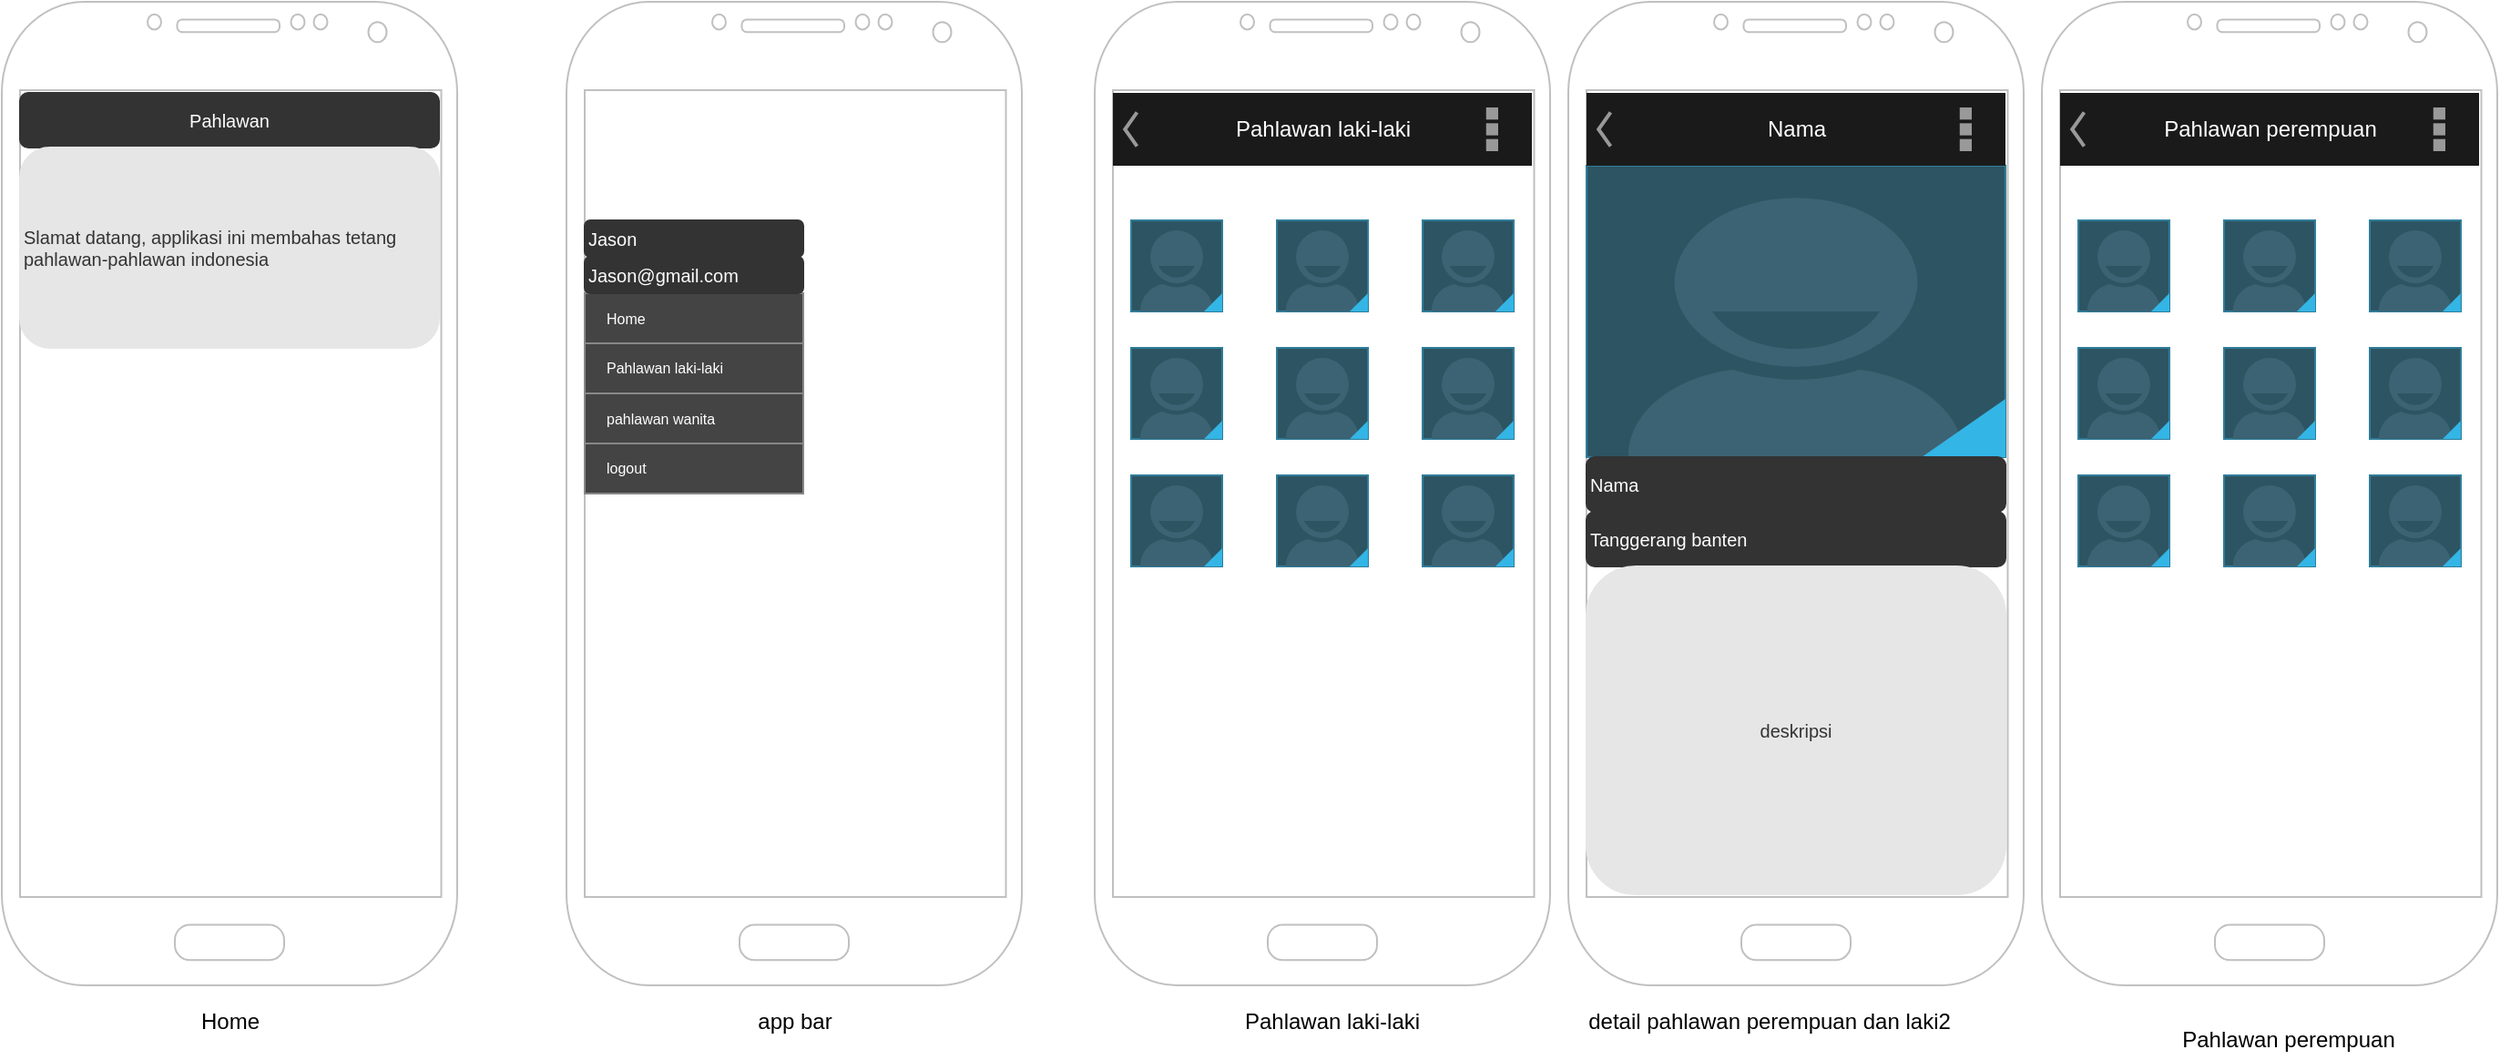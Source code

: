 <mxfile version="13.8.1" type="device"><diagram name="Page-1" id="74e2e168-ea6b-b213-b513-2b3c1d86103e"><mxGraphModel dx="1240" dy="2443" grid="1" gridSize="10" guides="1" tooltips="1" connect="1" arrows="1" fold="1" page="1" pageScale="1" pageWidth="1100" pageHeight="850" background="#ffffff" math="0" shadow="0"><root><mxCell id="0"/><mxCell id="1" parent="0"/><mxCell id="LKP0iykskeO1COp9MAZP-1" value="" style="verticalLabelPosition=bottom;verticalAlign=top;html=1;shadow=0;dashed=0;strokeWidth=1;shape=mxgraph.android.phone2;strokeColor=#c0c0c0;" vertex="1" parent="1"><mxGeometry x="20" y="-1700" width="250" height="540" as="geometry"/></mxCell><mxCell id="LKP0iykskeO1COp9MAZP-2" value="&lt;font color=&quot;#ffffff&quot;&gt;Pahlawan&lt;/font&gt;" style="rounded=1;html=1;shadow=0;dashed=0;whiteSpace=wrap;fontSize=10;fillColor=#333333;align=center;strokeColor=#333333;fontColor=#666666;" vertex="1" parent="1"><mxGeometry x="30" y="-1650" width="230" height="30" as="geometry"/></mxCell><mxCell id="LKP0iykskeO1COp9MAZP-3" value="Slamat datang, applikasi ini membahas tetang pahlawan-pahlawan indonesia&lt;br&gt;" style="rounded=1;html=1;shadow=0;dashed=0;whiteSpace=wrap;fontSize=10;fillColor=#E6E6E6;align=left;strokeColor=#E6E6E6;fontColor=#333333;" vertex="1" parent="1"><mxGeometry x="30" y="-1620" width="230" height="110" as="geometry"/></mxCell><mxCell id="LKP0iykskeO1COp9MAZP-4" value="" style="verticalLabelPosition=bottom;verticalAlign=top;html=1;shadow=0;dashed=0;strokeWidth=1;shape=mxgraph.android.phone2;strokeColor=#c0c0c0;" vertex="1" parent="1"><mxGeometry x="330" y="-1700" width="250" height="540" as="geometry"/></mxCell><mxCell id="LKP0iykskeO1COp9MAZP-7" value="Home" style="text;html=1;align=center;verticalAlign=middle;resizable=0;points=[];autosize=1;" vertex="1" parent="1"><mxGeometry x="120" y="-1150" width="50" height="20" as="geometry"/></mxCell><mxCell id="LKP0iykskeO1COp9MAZP-9" value="" style="strokeWidth=1;html=1;shadow=0;dashed=0;shape=mxgraph.android.rrect;rSize=0;strokeColor=#888888;fillColor=#444444;" vertex="1" parent="1"><mxGeometry x="340" y="-1540" width="120" height="110" as="geometry"/></mxCell><mxCell id="LKP0iykskeO1COp9MAZP-10" value="Home" style="strokeColor=inherit;fillColor=inherit;gradientColor=inherit;strokeWidth=1;html=1;shadow=0;dashed=0;shape=mxgraph.android.rrect;rSize=0;align=left;spacingLeft=10;fontSize=8;fontColor=#ffffff;" vertex="1" parent="LKP0iykskeO1COp9MAZP-9"><mxGeometry width="120" height="27.5" as="geometry"/></mxCell><mxCell id="LKP0iykskeO1COp9MAZP-11" value="Pahlawan laki-laki" style="strokeColor=inherit;fillColor=inherit;gradientColor=inherit;strokeWidth=1;html=1;shadow=0;dashed=0;shape=mxgraph.android.rrect;rSize=0;align=left;spacingLeft=10;fontSize=8;fontColor=#ffffff;" vertex="1" parent="LKP0iykskeO1COp9MAZP-9"><mxGeometry y="27.5" width="120" height="27.5" as="geometry"/></mxCell><mxCell id="LKP0iykskeO1COp9MAZP-12" value="pahlawan wanita" style="strokeColor=inherit;fillColor=inherit;gradientColor=inherit;strokeWidth=1;html=1;shadow=0;dashed=0;shape=mxgraph.android.rrect;rSize=0;align=left;spacingLeft=10;fontSize=8;fontColor=#ffffff;" vertex="1" parent="LKP0iykskeO1COp9MAZP-9"><mxGeometry y="55.0" width="120" height="27.5" as="geometry"/></mxCell><mxCell id="LKP0iykskeO1COp9MAZP-13" value="logout" style="strokeColor=inherit;fillColor=inherit;gradientColor=inherit;strokeWidth=1;html=1;shadow=0;dashed=0;shape=mxgraph.android.rrect;rSize=0;align=left;spacingLeft=10;fontSize=8;fontColor=#ffffff;" vertex="1" parent="LKP0iykskeO1COp9MAZP-9"><mxGeometry y="82.5" width="120" height="27.5" as="geometry"/></mxCell><mxCell id="LKP0iykskeO1COp9MAZP-14" value="&lt;font color=&quot;#ffffff&quot;&gt;Jason@gmail.com&lt;/font&gt;" style="rounded=1;html=1;shadow=0;dashed=0;whiteSpace=wrap;fontSize=10;fillColor=#333333;align=left;strokeColor=#333333;fontColor=#666666;" vertex="1" parent="1"><mxGeometry x="340" y="-1560" width="120" height="20" as="geometry"/></mxCell><mxCell id="LKP0iykskeO1COp9MAZP-15" value="&lt;font color=&quot;#ffffff&quot;&gt;Jason&lt;/font&gt;" style="rounded=1;html=1;shadow=0;dashed=0;whiteSpace=wrap;fontSize=10;fillColor=#333333;align=left;strokeColor=#333333;fontColor=#666666;" vertex="1" parent="1"><mxGeometry x="340" y="-1580" width="120" height="20" as="geometry"/></mxCell><mxCell id="LKP0iykskeO1COp9MAZP-16" value="app bar" style="text;html=1;align=center;verticalAlign=middle;resizable=0;points=[];autosize=1;" vertex="1" parent="1"><mxGeometry x="425" y="-1150" width="60" height="20" as="geometry"/></mxCell><mxCell id="LKP0iykskeO1COp9MAZP-18" value="" style="verticalLabelPosition=bottom;verticalAlign=top;html=1;shadow=0;dashed=0;strokeWidth=1;shape=mxgraph.android.phone2;strokeColor=#c0c0c0;" vertex="1" parent="1"><mxGeometry x="620" y="-1700" width="250" height="540" as="geometry"/></mxCell><mxCell id="LKP0iykskeO1COp9MAZP-26" value="" style="verticalLabelPosition=bottom;verticalAlign=top;html=1;shadow=0;dashed=0;strokeWidth=1;shape=mxgraph.android.contact_badge_focused;" vertex="1" parent="1"><mxGeometry x="640" y="-1580" width="50" height="50" as="geometry"/></mxCell><mxCell id="LKP0iykskeO1COp9MAZP-27" value="" style="verticalLabelPosition=bottom;verticalAlign=top;html=1;shadow=0;dashed=0;strokeWidth=1;shape=mxgraph.android.contact_badge_focused;" vertex="1" parent="1"><mxGeometry x="720" y="-1580" width="50" height="50" as="geometry"/></mxCell><mxCell id="LKP0iykskeO1COp9MAZP-28" value="" style="verticalLabelPosition=bottom;verticalAlign=top;html=1;shadow=0;dashed=0;strokeWidth=1;shape=mxgraph.android.contact_badge_focused;" vertex="1" parent="1"><mxGeometry x="800" y="-1580" width="50" height="50" as="geometry"/></mxCell><mxCell id="LKP0iykskeO1COp9MAZP-29" value="" style="verticalLabelPosition=bottom;verticalAlign=top;html=1;shadow=0;dashed=0;strokeWidth=1;shape=mxgraph.android.contact_badge_focused;" vertex="1" parent="1"><mxGeometry x="640" y="-1510" width="50" height="50" as="geometry"/></mxCell><mxCell id="LKP0iykskeO1COp9MAZP-30" value="" style="verticalLabelPosition=bottom;verticalAlign=top;html=1;shadow=0;dashed=0;strokeWidth=1;shape=mxgraph.android.contact_badge_focused;" vertex="1" parent="1"><mxGeometry x="720" y="-1510" width="50" height="50" as="geometry"/></mxCell><mxCell id="LKP0iykskeO1COp9MAZP-31" value="" style="verticalLabelPosition=bottom;verticalAlign=top;html=1;shadow=0;dashed=0;strokeWidth=1;shape=mxgraph.android.contact_badge_focused;" vertex="1" parent="1"><mxGeometry x="800" y="-1510" width="50" height="50" as="geometry"/></mxCell><mxCell id="LKP0iykskeO1COp9MAZP-32" value="" style="verticalLabelPosition=bottom;verticalAlign=top;html=1;shadow=0;dashed=0;strokeWidth=1;shape=mxgraph.android.contact_badge_focused;" vertex="1" parent="1"><mxGeometry x="640" y="-1440" width="50" height="50" as="geometry"/></mxCell><mxCell id="LKP0iykskeO1COp9MAZP-33" value="" style="verticalLabelPosition=bottom;verticalAlign=top;html=1;shadow=0;dashed=0;strokeWidth=1;shape=mxgraph.android.contact_badge_focused;" vertex="1" parent="1"><mxGeometry x="720" y="-1440" width="50" height="50" as="geometry"/></mxCell><mxCell id="LKP0iykskeO1COp9MAZP-34" value="" style="verticalLabelPosition=bottom;verticalAlign=top;html=1;shadow=0;dashed=0;strokeWidth=1;shape=mxgraph.android.contact_badge_focused;" vertex="1" parent="1"><mxGeometry x="800" y="-1440" width="50" height="50" as="geometry"/></mxCell><mxCell id="LKP0iykskeO1COp9MAZP-36" value="Pahlawan laki-laki" style="strokeWidth=1;html=1;shadow=0;dashed=0;shape=mxgraph.android.action_bar;fillColor=#1A1A1A;strokeColor=#c0c0c0;strokeWidth=2;fontColor=#FFFFFF;" vertex="1" parent="1"><mxGeometry x="630" y="-1650" width="230" height="40" as="geometry"/></mxCell><mxCell id="LKP0iykskeO1COp9MAZP-37" value="Pahlawan laki-laki" style="text;html=1;align=center;verticalAlign=middle;resizable=0;points=[];autosize=1;" vertex="1" parent="1"><mxGeometry x="695" y="-1150" width="110" height="20" as="geometry"/></mxCell><mxCell id="LKP0iykskeO1COp9MAZP-48" value="" style="verticalLabelPosition=bottom;verticalAlign=top;html=1;shadow=0;dashed=0;strokeWidth=1;shape=mxgraph.android.phone2;strokeColor=#c0c0c0;" vertex="1" parent="1"><mxGeometry x="880" y="-1700" width="250" height="540" as="geometry"/></mxCell><mxCell id="LKP0iykskeO1COp9MAZP-49" value="" style="verticalLabelPosition=bottom;verticalAlign=top;html=1;shadow=0;dashed=0;strokeWidth=1;shape=mxgraph.android.contact_badge_focused;" vertex="1" parent="1"><mxGeometry x="890" y="-1610" width="230" height="160" as="geometry"/></mxCell><mxCell id="LKP0iykskeO1COp9MAZP-58" value="Nama" style="strokeWidth=1;html=1;shadow=0;dashed=0;shape=mxgraph.android.action_bar;fillColor=#1A1A1A;strokeColor=#c0c0c0;strokeWidth=2;fontColor=#FFFFFF;" vertex="1" parent="1"><mxGeometry x="890" y="-1650" width="230" height="40" as="geometry"/></mxCell><mxCell id="LKP0iykskeO1COp9MAZP-59" value="&lt;font color=&quot;#ffffff&quot;&gt;Nama&lt;/font&gt;" style="rounded=1;html=1;shadow=0;dashed=0;whiteSpace=wrap;fontSize=10;fillColor=#333333;align=left;strokeColor=#333333;fontColor=#666666;" vertex="1" parent="1"><mxGeometry x="890" y="-1450" width="230" height="30" as="geometry"/></mxCell><mxCell id="LKP0iykskeO1COp9MAZP-60" value="&lt;font color=&quot;#ffffff&quot;&gt;Tanggerang banten&lt;/font&gt;" style="rounded=1;html=1;shadow=0;dashed=0;whiteSpace=wrap;fontSize=10;fillColor=#333333;align=left;strokeColor=#333333;fontColor=#666666;" vertex="1" parent="1"><mxGeometry x="890" y="-1420" width="230" height="30" as="geometry"/></mxCell><mxCell id="LKP0iykskeO1COp9MAZP-61" value="deskripsi" style="rounded=1;html=1;shadow=0;dashed=0;whiteSpace=wrap;fontSize=10;fillColor=#E6E6E6;align=center;strokeColor=#E6E6E6;fontColor=#333333;" vertex="1" parent="1"><mxGeometry x="890" y="-1390" width="230" height="180" as="geometry"/></mxCell><mxCell id="LKP0iykskeO1COp9MAZP-62" value="detail pahlawan perempuan dan laki2" style="text;html=1;align=center;verticalAlign=middle;resizable=0;points=[];autosize=1;" vertex="1" parent="1"><mxGeometry x="885" y="-1150" width="210" height="20" as="geometry"/></mxCell><mxCell id="LKP0iykskeO1COp9MAZP-63" value="" style="verticalLabelPosition=bottom;verticalAlign=top;html=1;shadow=0;dashed=0;strokeWidth=1;shape=mxgraph.android.phone2;strokeColor=#c0c0c0;" vertex="1" parent="1"><mxGeometry x="1140" y="-1700" width="250" height="540" as="geometry"/></mxCell><mxCell id="LKP0iykskeO1COp9MAZP-64" value="" style="verticalLabelPosition=bottom;verticalAlign=top;html=1;shadow=0;dashed=0;strokeWidth=1;shape=mxgraph.android.contact_badge_focused;" vertex="1" parent="1"><mxGeometry x="1160" y="-1580" width="50" height="50" as="geometry"/></mxCell><mxCell id="LKP0iykskeO1COp9MAZP-65" value="" style="verticalLabelPosition=bottom;verticalAlign=top;html=1;shadow=0;dashed=0;strokeWidth=1;shape=mxgraph.android.contact_badge_focused;" vertex="1" parent="1"><mxGeometry x="1240" y="-1580" width="50" height="50" as="geometry"/></mxCell><mxCell id="LKP0iykskeO1COp9MAZP-66" value="" style="verticalLabelPosition=bottom;verticalAlign=top;html=1;shadow=0;dashed=0;strokeWidth=1;shape=mxgraph.android.contact_badge_focused;" vertex="1" parent="1"><mxGeometry x="1320" y="-1580" width="50" height="50" as="geometry"/></mxCell><mxCell id="LKP0iykskeO1COp9MAZP-67" value="" style="verticalLabelPosition=bottom;verticalAlign=top;html=1;shadow=0;dashed=0;strokeWidth=1;shape=mxgraph.android.contact_badge_focused;" vertex="1" parent="1"><mxGeometry x="1160" y="-1510" width="50" height="50" as="geometry"/></mxCell><mxCell id="LKP0iykskeO1COp9MAZP-68" value="" style="verticalLabelPosition=bottom;verticalAlign=top;html=1;shadow=0;dashed=0;strokeWidth=1;shape=mxgraph.android.contact_badge_focused;" vertex="1" parent="1"><mxGeometry x="1240" y="-1510" width="50" height="50" as="geometry"/></mxCell><mxCell id="LKP0iykskeO1COp9MAZP-69" value="" style="verticalLabelPosition=bottom;verticalAlign=top;html=1;shadow=0;dashed=0;strokeWidth=1;shape=mxgraph.android.contact_badge_focused;" vertex="1" parent="1"><mxGeometry x="1320" y="-1510" width="50" height="50" as="geometry"/></mxCell><mxCell id="LKP0iykskeO1COp9MAZP-70" value="" style="verticalLabelPosition=bottom;verticalAlign=top;html=1;shadow=0;dashed=0;strokeWidth=1;shape=mxgraph.android.contact_badge_focused;" vertex="1" parent="1"><mxGeometry x="1160" y="-1440" width="50" height="50" as="geometry"/></mxCell><mxCell id="LKP0iykskeO1COp9MAZP-71" value="" style="verticalLabelPosition=bottom;verticalAlign=top;html=1;shadow=0;dashed=0;strokeWidth=1;shape=mxgraph.android.contact_badge_focused;" vertex="1" parent="1"><mxGeometry x="1240" y="-1440" width="50" height="50" as="geometry"/></mxCell><mxCell id="LKP0iykskeO1COp9MAZP-72" value="" style="verticalLabelPosition=bottom;verticalAlign=top;html=1;shadow=0;dashed=0;strokeWidth=1;shape=mxgraph.android.contact_badge_focused;" vertex="1" parent="1"><mxGeometry x="1320" y="-1440" width="50" height="50" as="geometry"/></mxCell><mxCell id="LKP0iykskeO1COp9MAZP-73" value="Pahlawan perempuan" style="strokeWidth=1;html=1;shadow=0;dashed=0;shape=mxgraph.android.action_bar;fillColor=#1A1A1A;strokeColor=#c0c0c0;strokeWidth=2;fontColor=#FFFFFF;" vertex="1" parent="1"><mxGeometry x="1150" y="-1650" width="230" height="40" as="geometry"/></mxCell><mxCell id="LKP0iykskeO1COp9MAZP-75" value="Pahlawan perempuan" style="text;html=1;align=center;verticalAlign=middle;resizable=0;points=[];autosize=1;" vertex="1" parent="1"><mxGeometry x="1210" y="-1140" width="130" height="20" as="geometry"/></mxCell></root></mxGraphModel></diagram></mxfile>